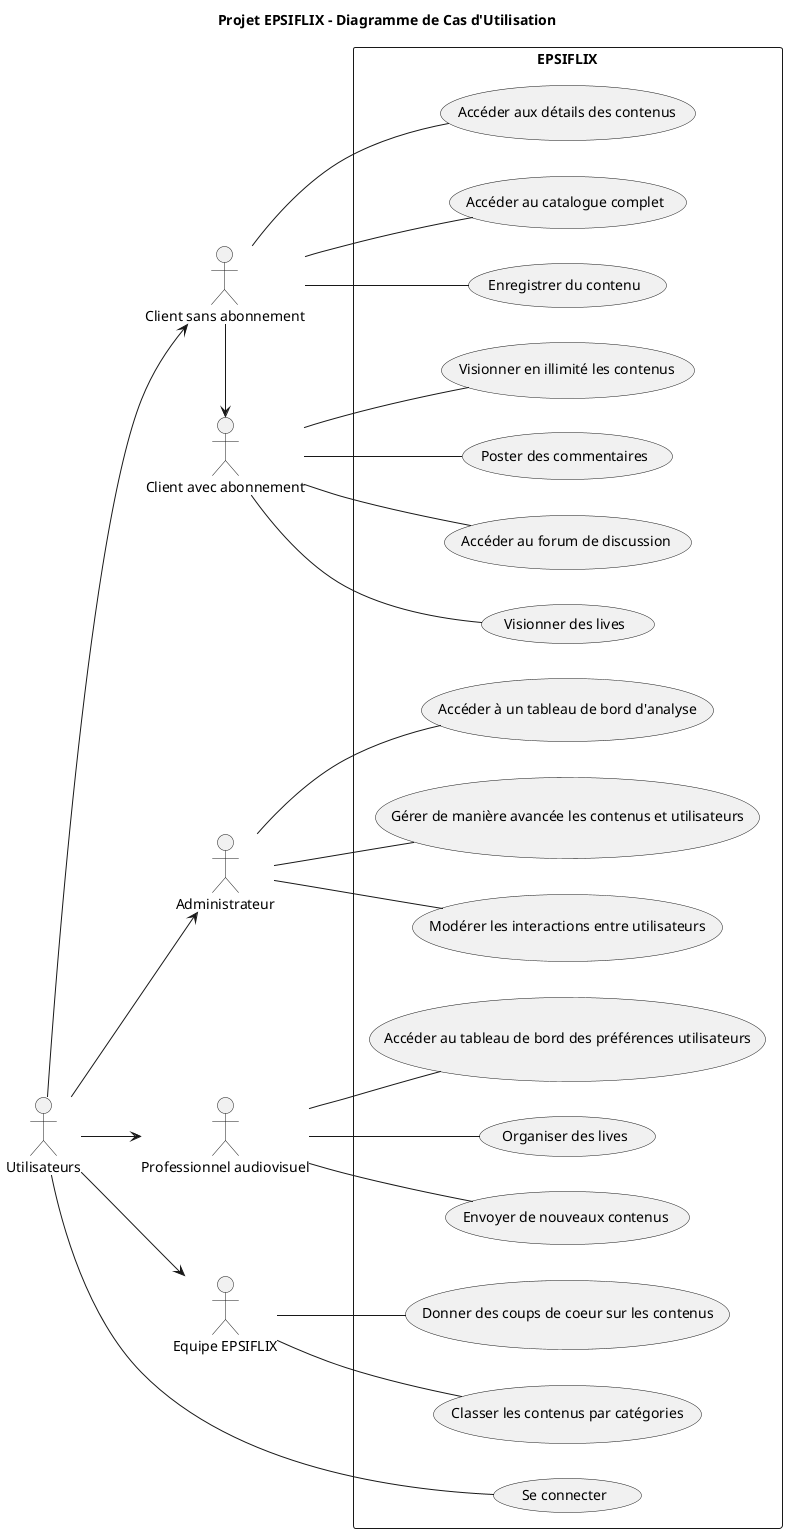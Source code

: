 @startuml
left to right direction

title Projet EPSIFLIX - Diagramme de Cas d'Utilisation

actor Administrateur as Admin
actor "Client sans abonnement" as ClientSansAbonnement
actor "Client avec abonnement" as ClientAvecAbonnement
actor "Professionnel audiovisuel" as ProfessionnelAudiovisuel
actor "Equipe EPSIFLIX" as EquipeEPSIFLIX
actor Utilisateurs as Utilisateurs

rectangle EPSIFLIX {
    (Se connecter) as (Connexion)
    (Accéder au catalogue complet) as (Catalogue)
    (Enregistrer du contenu) as (Enregistrement)
    (Accéder aux détails des contenus) as (Détails)
    (Visionner en illimité les contenus) as (VisionnageIllimité)
    (Poster des commentaires) as (Commentaires)
    (Accéder au forum de discussion) as (Forum)
    (Accéder au tableau de bord des préférences utilisateurs) as (TableauDeBord)
    (Organiser des lives) as (Lives)
    (Visionner des lives) as (VisionnageLives)
    (Gérer de manière avancée les contenus et utilisateurs) as (GestionAvancée)
    (Modérer les interactions entre utilisateurs) as (Modération)
    (Accéder à un tableau de bord d'analyse) as (TableauDeBordAnalyse)
    (Classer les contenus par catégories) as (Classement)
    (Envoyer de nouveaux contenus) as (EnvoiContenus)
    (Donner des coups de coeur sur les contenus) as (CoupDeCoeur)
}

ClientSansAbonnement -> ClientAvecAbonnement
Utilisateurs --> ClientSansAbonnement
Utilisateurs --> ProfessionnelAudiovisuel
Utilisateurs --> Admin
Utilisateurs --> EquipeEPSIFLIX

Utilisateurs -- (Connexion)
ClientSansAbonnement -- (Catalogue)
ClientSansAbonnement -- (Enregistrement)
ClientSansAbonnement -- (Détails)
ClientAvecAbonnement -- (VisionnageIllimité)
ClientAvecAbonnement -- (Commentaires)
ClientAvecAbonnement -- (Forum)
ClientAvecAbonnement -- (VisionnageLives)
ProfessionnelAudiovisuel -- (TableauDeBord)
ProfessionnelAudiovisuel -- (Lives)
ProfessionnelAudiovisuel -- (EnvoiContenus)
Admin -- (GestionAvancée)
Admin -- (Modération)
Admin -- (TableauDeBordAnalyse)
EquipeEPSIFLIX -- (Classement)
EquipeEPSIFLIX -- (CoupDeCoeur)

@enduml
